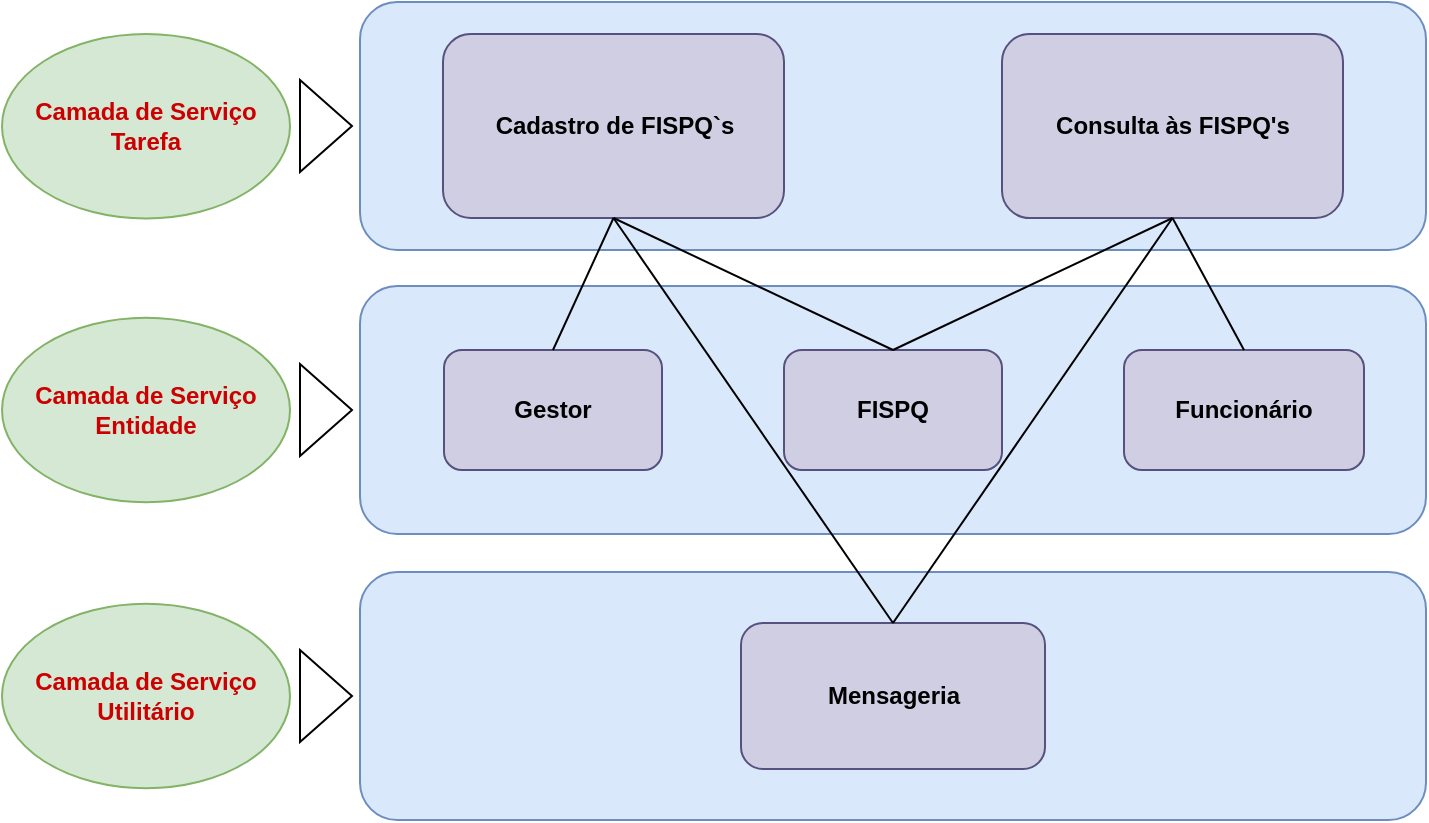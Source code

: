 <mxfile version="26.1.0" pages="2">
  <diagram name="Página-1" id="GgXQBKr8t791sdZcNhxC">
    <mxGraphModel dx="1418" dy="1416" grid="0" gridSize="10" guides="1" tooltips="1" connect="1" arrows="1" fold="1" page="0" pageScale="1" pageWidth="827" pageHeight="1169" math="0" shadow="0">
      <root>
        <mxCell id="0" />
        <mxCell id="1" parent="0" />
        <mxCell id="w-A656O4wGVXQX7GyhBn-4" value="" style="rounded=1;whiteSpace=wrap;html=1;fillColor=#dae8fc;strokeColor=#6c8ebf;" parent="1" vertex="1">
          <mxGeometry x="-29" y="-481" width="533" height="124" as="geometry" />
        </mxCell>
        <mxCell id="w-A656O4wGVXQX7GyhBn-5" value="&lt;b&gt;Consulta às FISPQ&#39;s&lt;/b&gt;" style="rounded=1;whiteSpace=wrap;html=1;fillColor=#d0cee2;strokeColor=#56517e;" parent="1" vertex="1">
          <mxGeometry x="292" y="-465" width="170.5" height="92" as="geometry" />
        </mxCell>
        <mxCell id="Y626JkSGVE9mQPIE8GK0-4" value="" style="rounded=1;whiteSpace=wrap;html=1;fillColor=#dae8fc;strokeColor=#6c8ebf;" parent="1" vertex="1">
          <mxGeometry x="-29" y="-339" width="533" height="124" as="geometry" />
        </mxCell>
        <mxCell id="w-A656O4wGVXQX7GyhBn-7" value="&lt;b&gt;Gestor&lt;/b&gt;" style="rounded=1;whiteSpace=wrap;html=1;fillColor=#d0cee2;strokeColor=#56517e;" parent="1" vertex="1">
          <mxGeometry x="13" y="-307" width="109" height="60" as="geometry" />
        </mxCell>
        <mxCell id="w-A656O4wGVXQX7GyhBn-11" value="&lt;b&gt;Funcionário&lt;/b&gt;" style="rounded=1;whiteSpace=wrap;html=1;fillColor=#d0cee2;strokeColor=#56517e;" parent="1" vertex="1">
          <mxGeometry x="353" y="-307" width="120" height="60" as="geometry" />
        </mxCell>
        <mxCell id="Y626JkSGVE9mQPIE8GK0-5" value="" style="rounded=1;whiteSpace=wrap;html=1;fillColor=#dae8fc;strokeColor=#6c8ebf;" parent="1" vertex="1">
          <mxGeometry x="-29" y="-196" width="533" height="124" as="geometry" />
        </mxCell>
        <mxCell id="w-A656O4wGVXQX7GyhBn-3" value="&lt;b&gt;Mensageria&lt;/b&gt;" style="rounded=1;whiteSpace=wrap;html=1;fillColor=#d0cee2;strokeColor=#56517e;" parent="1" vertex="1">
          <mxGeometry x="161.5" y="-170.5" width="152" height="73" as="geometry" />
        </mxCell>
        <mxCell id="Y626JkSGVE9mQPIE8GK0-13" value="&lt;b&gt;Cadastro de FISPQ`s&lt;/b&gt;" style="rounded=1;whiteSpace=wrap;html=1;fillColor=#d0cee2;strokeColor=#56517e;" parent="1" vertex="1">
          <mxGeometry x="12.5" y="-465" width="170.5" height="92" as="geometry" />
        </mxCell>
        <mxCell id="-eO-Raz94V1kuNSdKTBB-1" value="&lt;b&gt;FISPQ&lt;/b&gt;" style="rounded=1;whiteSpace=wrap;html=1;fillColor=#d0cee2;strokeColor=#56517e;" vertex="1" parent="1">
          <mxGeometry x="183" y="-307" width="109" height="60" as="geometry" />
        </mxCell>
        <mxCell id="-eO-Raz94V1kuNSdKTBB-2" value="" style="endArrow=none;html=1;rounded=0;entryX=0.5;entryY=1;entryDx=0;entryDy=0;exitX=0.5;exitY=0;exitDx=0;exitDy=0;" edge="1" parent="1" source="w-A656O4wGVXQX7GyhBn-11" target="w-A656O4wGVXQX7GyhBn-5">
          <mxGeometry width="50" height="50" relative="1" as="geometry">
            <mxPoint x="204" y="-181" as="sourcePoint" />
            <mxPoint x="254" y="-231" as="targetPoint" />
          </mxGeometry>
        </mxCell>
        <mxCell id="-eO-Raz94V1kuNSdKTBB-3" value="" style="endArrow=none;html=1;rounded=0;entryX=0.5;entryY=1;entryDx=0;entryDy=0;exitX=0.5;exitY=0;exitDx=0;exitDy=0;" edge="1" parent="1" source="-eO-Raz94V1kuNSdKTBB-1" target="w-A656O4wGVXQX7GyhBn-5">
          <mxGeometry width="50" height="50" relative="1" as="geometry">
            <mxPoint x="423" y="-297" as="sourcePoint" />
            <mxPoint x="108" y="-393" as="targetPoint" />
          </mxGeometry>
        </mxCell>
        <mxCell id="-eO-Raz94V1kuNSdKTBB-4" value="" style="endArrow=none;html=1;rounded=0;entryX=0.5;entryY=1;entryDx=0;entryDy=0;exitX=0.5;exitY=0;exitDx=0;exitDy=0;" edge="1" parent="1" source="w-A656O4wGVXQX7GyhBn-7" target="Y626JkSGVE9mQPIE8GK0-13">
          <mxGeometry width="50" height="50" relative="1" as="geometry">
            <mxPoint x="433" y="-287" as="sourcePoint" />
            <mxPoint x="118" y="-383" as="targetPoint" />
          </mxGeometry>
        </mxCell>
        <mxCell id="-eO-Raz94V1kuNSdKTBB-6" value="" style="endArrow=none;html=1;rounded=0;entryX=0.5;entryY=1;entryDx=0;entryDy=0;exitX=0.5;exitY=0;exitDx=0;exitDy=0;" edge="1" parent="1" source="-eO-Raz94V1kuNSdKTBB-1" target="Y626JkSGVE9mQPIE8GK0-13">
          <mxGeometry width="50" height="50" relative="1" as="geometry">
            <mxPoint x="453" y="-267" as="sourcePoint" />
            <mxPoint x="138" y="-363" as="targetPoint" />
          </mxGeometry>
        </mxCell>
        <mxCell id="-eO-Raz94V1kuNSdKTBB-8" value="" style="endArrow=none;html=1;rounded=0;entryX=0.5;entryY=1;entryDx=0;entryDy=0;exitX=0.5;exitY=0;exitDx=0;exitDy=0;" edge="1" parent="1" source="w-A656O4wGVXQX7GyhBn-3" target="Y626JkSGVE9mQPIE8GK0-13">
          <mxGeometry width="50" height="50" relative="1" as="geometry">
            <mxPoint x="78" y="-297" as="sourcePoint" />
            <mxPoint x="108" y="-393" as="targetPoint" />
          </mxGeometry>
        </mxCell>
        <mxCell id="-eO-Raz94V1kuNSdKTBB-9" value="" style="endArrow=none;html=1;rounded=0;entryX=0.5;entryY=1;entryDx=0;entryDy=0;exitX=0.5;exitY=0;exitDx=0;exitDy=0;" edge="1" parent="1" source="w-A656O4wGVXQX7GyhBn-3" target="w-A656O4wGVXQX7GyhBn-5">
          <mxGeometry width="50" height="50" relative="1" as="geometry">
            <mxPoint x="88" y="-287" as="sourcePoint" />
            <mxPoint x="118" y="-383" as="targetPoint" />
          </mxGeometry>
        </mxCell>
        <mxCell id="-eO-Raz94V1kuNSdKTBB-11" value="&lt;b&gt;&lt;font style=&quot;color: rgb(204, 0, 0);&quot;&gt;Camada de Serviço&lt;/font&gt;&lt;/b&gt;&lt;div&gt;&lt;b&gt;&lt;font style=&quot;color: rgb(204, 0, 0);&quot;&gt;Tarefa&lt;/font&gt;&lt;/b&gt;&lt;/div&gt;" style="ellipse;whiteSpace=wrap;html=1;fillColor=#d5e8d4;strokeColor=#82b366;" vertex="1" parent="1">
          <mxGeometry x="-208" y="-465" width="144" height="92.25" as="geometry" />
        </mxCell>
        <mxCell id="-eO-Raz94V1kuNSdKTBB-12" value="&lt;b&gt;&lt;font style=&quot;color: rgb(204, 0, 0);&quot;&gt;Camada de Serviço&lt;/font&gt;&lt;/b&gt;&lt;div&gt;&lt;b&gt;&lt;font style=&quot;color: rgb(204, 0, 0);&quot;&gt;Entidade&lt;/font&gt;&lt;/b&gt;&lt;/div&gt;" style="ellipse;whiteSpace=wrap;html=1;fillColor=#d5e8d4;strokeColor=#82b366;" vertex="1" parent="1">
          <mxGeometry x="-208" y="-323.12" width="144" height="92.25" as="geometry" />
        </mxCell>
        <mxCell id="-eO-Raz94V1kuNSdKTBB-13" value="&lt;b&gt;&lt;font style=&quot;color: rgb(204, 0, 0);&quot;&gt;Camada de Serviço&lt;/font&gt;&lt;/b&gt;&lt;div&gt;&lt;b&gt;&lt;font style=&quot;color: rgb(204, 0, 0);&quot;&gt;Utilitário&lt;/font&gt;&lt;/b&gt;&lt;/div&gt;" style="ellipse;whiteSpace=wrap;html=1;fillColor=#d5e8d4;strokeColor=#82b366;" vertex="1" parent="1">
          <mxGeometry x="-208" y="-180.12" width="144" height="92.25" as="geometry" />
        </mxCell>
        <mxCell id="-eO-Raz94V1kuNSdKTBB-14" value="" style="triangle;whiteSpace=wrap;html=1;" vertex="1" parent="1">
          <mxGeometry x="-59" y="-442" width="26" height="46" as="geometry" />
        </mxCell>
        <mxCell id="-eO-Raz94V1kuNSdKTBB-15" value="" style="triangle;whiteSpace=wrap;html=1;" vertex="1" parent="1">
          <mxGeometry x="-59" y="-300" width="26" height="46" as="geometry" />
        </mxCell>
        <mxCell id="-eO-Raz94V1kuNSdKTBB-17" value="" style="triangle;whiteSpace=wrap;html=1;" vertex="1" parent="1">
          <mxGeometry x="-59" y="-157" width="26" height="46" as="geometry" />
        </mxCell>
      </root>
    </mxGraphModel>
  </diagram>
  <diagram id="st2IvXCXWv6MZ0JeC0wY" name="Página-2">
    <mxGraphModel grid="0" page="0" gridSize="10" guides="1" tooltips="1" connect="1" arrows="1" fold="1" pageScale="1" pageWidth="827" pageHeight="1169" math="0" shadow="0">
      <root>
        <mxCell id="0" />
        <mxCell id="1" parent="0" />
      </root>
    </mxGraphModel>
  </diagram>
</mxfile>
